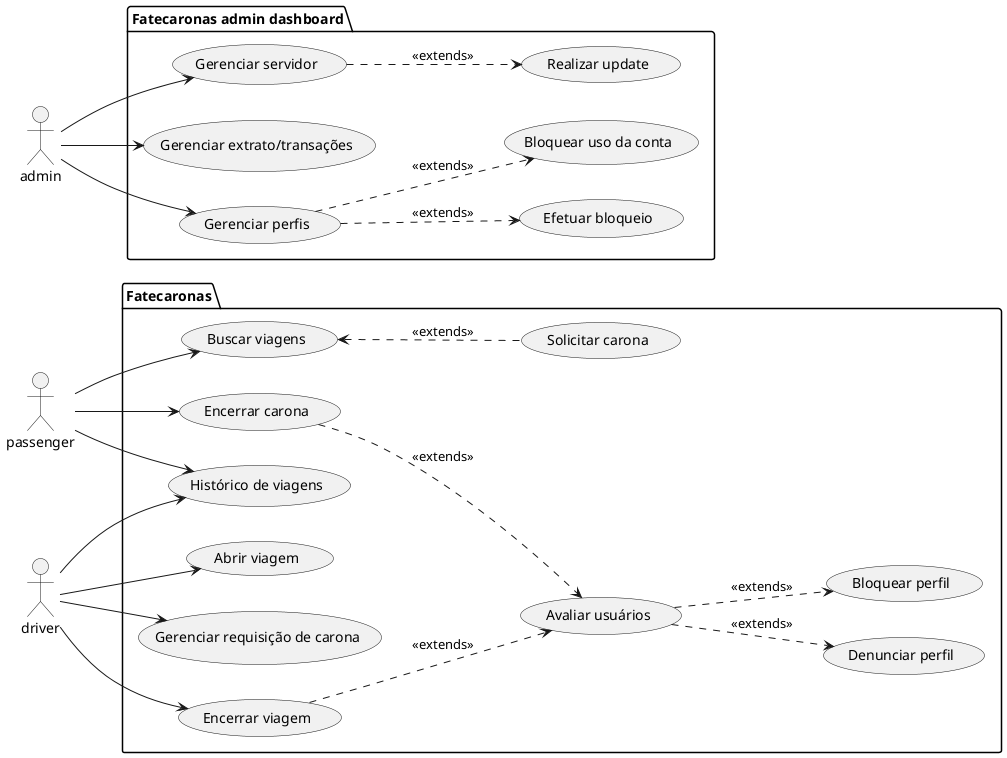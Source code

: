 @startuml Fatecaronas
left to right direction

' Actors
actor passenger as p
actor driver as d
actor admin as a

package "Fatecaronas" {
    ' Usecases
    usecase "Buscar viagens" as UC1
    usecase "Solicitar carona" as UC2
    usecase "Encerrar carona" as UC3
    usecase "Histórico de viagens" as UC5
    usecase "Avaliar usuários" as UC6
    usecase "Abrir viagem" as UC7
    usecase "Gerenciar requisição de carona" as UC8
    usecase "Encerrar viagem" as UC9
    usecase "Denunciar perfil" as UC10
    usecase "Bloquear perfil" as UC11
}

package "Fatecaronas admin dashboard" {
    usecase "Gerenciar servidor" as UC12
    usecase "Gerenciar extrato/transações" as UC13
    usecase "Gerenciar perfis" as UC14
    usecase "Efetuar bloqueio" as UC15
    usecase "Bloquear uso da conta" as UC16
    usecase "Realizar update" as UC17

}

' Relations
p --> UC1
p --> UC3
p --> UC5
UC1 <.. UC2: <<extends>>
UC3 ..> UC6: <<extends>>
UC9 ..> UC6: <<extends>>
UC6 ..> UC10: <<extends>>
UC6 ..> UC11: <<extends>>
d --> UC7
d --> UC8
d --> UC9
d --> UC5
a --> UC12
a --> UC13
a --> UC14
UC12 ..> UC17: <<extends>>
UC14 ..> UC15: <<extends>>
UC14 ..> UC16: <<extends>>

@enduml
